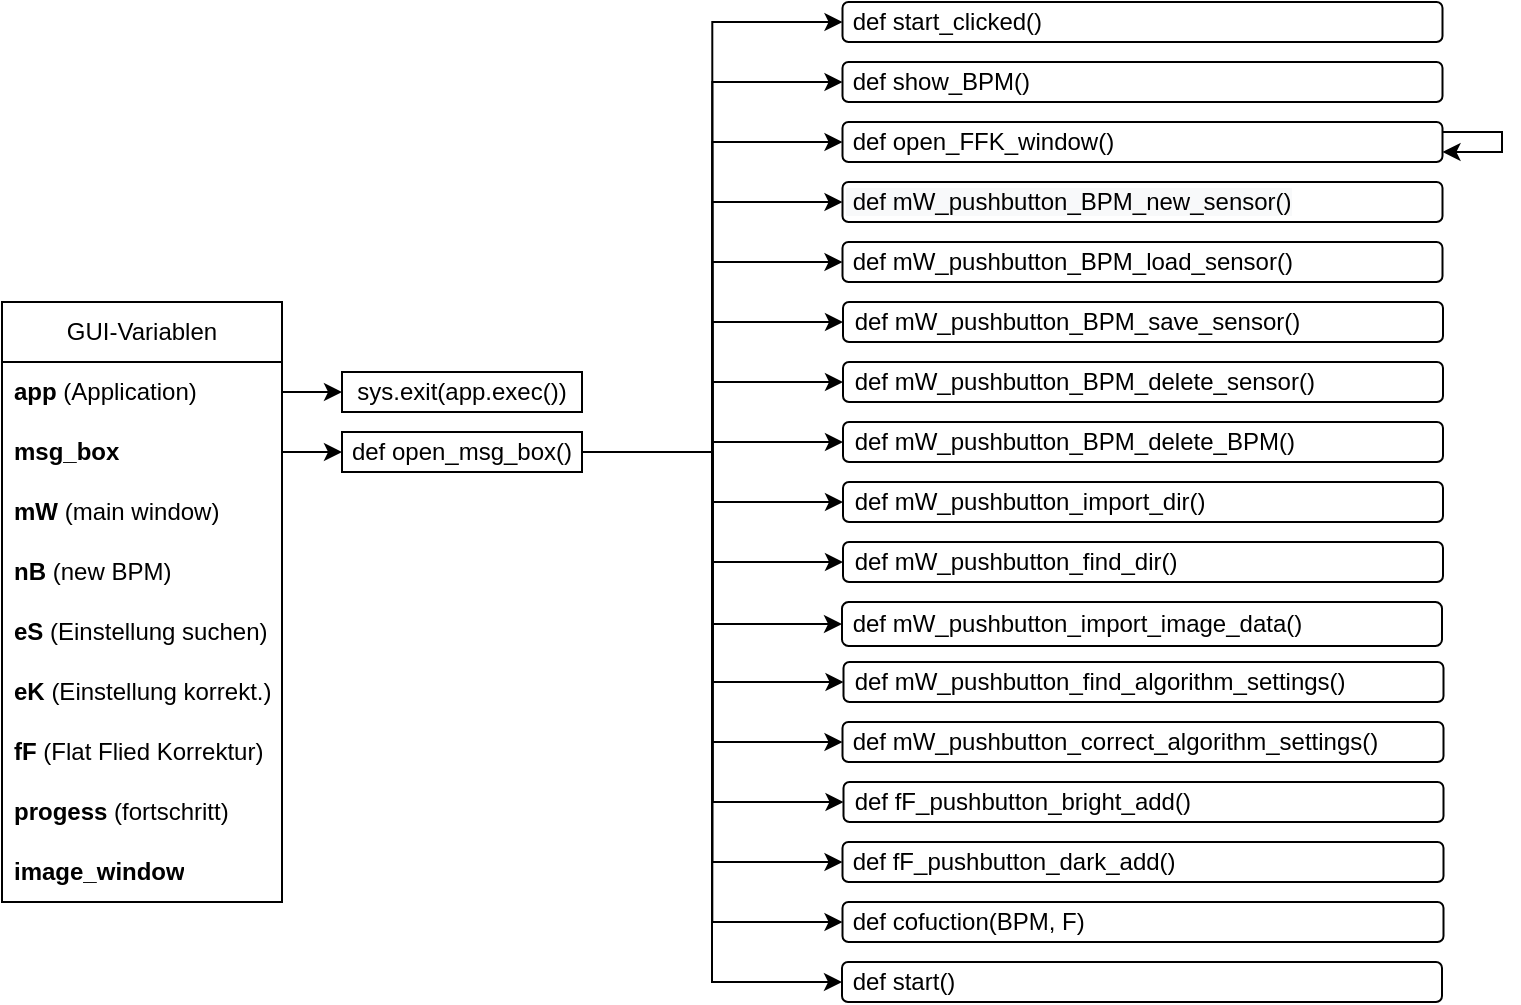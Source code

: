 <mxfile>
    <diagram id="iUIYzV6PCCjG7ji8CW9P" name="Seite-1">
        <mxGraphModel dx="1165" dy="585" grid="1" gridSize="10" guides="1" tooltips="1" connect="1" arrows="1" fold="1" page="1" pageScale="1" pageWidth="3300" pageHeight="4681" math="0" shadow="0">
            <root>
                <mxCell id="0"/>
                <mxCell id="1" parent="0"/>
                <mxCell id="55WiCtzzBeBDgJTwFfC0-2" value="GUI-Variablen" style="swimlane;fontStyle=0;childLayout=stackLayout;horizontal=1;startSize=30;horizontalStack=0;resizeParent=1;resizeParentMax=0;resizeLast=0;collapsible=1;marginBottom=0;whiteSpace=wrap;html=1;" parent="1" vertex="1">
                    <mxGeometry x="150" y="150" width="140" height="300" as="geometry"/>
                </mxCell>
                <mxCell id="55WiCtzzBeBDgJTwFfC0-3" value="&lt;b&gt;app &lt;/b&gt;(Application)" style="text;strokeColor=none;fillColor=none;align=left;verticalAlign=middle;spacingLeft=4;spacingRight=4;overflow=hidden;points=[[0,0.5],[1,0.5]];portConstraint=eastwest;rotatable=0;whiteSpace=wrap;html=1;" parent="55WiCtzzBeBDgJTwFfC0-2" vertex="1">
                    <mxGeometry y="30" width="140" height="30" as="geometry"/>
                </mxCell>
                <mxCell id="55WiCtzzBeBDgJTwFfC0-13" value="msg_box" style="text;strokeColor=none;fillColor=none;align=left;verticalAlign=middle;spacingLeft=4;spacingRight=4;overflow=hidden;points=[[0,0.5],[1,0.5]];portConstraint=eastwest;rotatable=0;whiteSpace=wrap;html=1;fontStyle=1" parent="55WiCtzzBeBDgJTwFfC0-2" vertex="1">
                    <mxGeometry y="60" width="140" height="30" as="geometry"/>
                </mxCell>
                <mxCell id="55WiCtzzBeBDgJTwFfC0-8" value="mW &lt;span style=&quot;font-weight: normal;&quot;&gt;(main window)&lt;/span&gt;" style="text;strokeColor=none;fillColor=none;align=left;verticalAlign=middle;spacingLeft=4;spacingRight=4;overflow=hidden;points=[[0,0.5],[1,0.5]];portConstraint=eastwest;rotatable=0;whiteSpace=wrap;html=1;fontStyle=1" parent="55WiCtzzBeBDgJTwFfC0-2" vertex="1">
                    <mxGeometry y="90" width="140" height="30" as="geometry"/>
                </mxCell>
                <mxCell id="55WiCtzzBeBDgJTwFfC0-7" value="nB &lt;span style=&quot;font-weight: normal;&quot;&gt;(new BPM)&lt;/span&gt;" style="text;strokeColor=none;fillColor=none;align=left;verticalAlign=middle;spacingLeft=4;spacingRight=4;overflow=hidden;points=[[0,0.5],[1,0.5]];portConstraint=eastwest;rotatable=0;whiteSpace=wrap;html=1;fontStyle=1" parent="55WiCtzzBeBDgJTwFfC0-2" vertex="1">
                    <mxGeometry y="120" width="140" height="30" as="geometry"/>
                </mxCell>
                <mxCell id="55WiCtzzBeBDgJTwFfC0-6" value="eS &lt;span style=&quot;font-weight: normal;&quot;&gt;(Einstellung suchen)&lt;/span&gt;" style="text;strokeColor=none;fillColor=none;align=left;verticalAlign=middle;spacingLeft=4;spacingRight=4;overflow=hidden;points=[[0,0.5],[1,0.5]];portConstraint=eastwest;rotatable=0;whiteSpace=wrap;html=1;fontStyle=1" parent="55WiCtzzBeBDgJTwFfC0-2" vertex="1">
                    <mxGeometry y="150" width="140" height="30" as="geometry"/>
                </mxCell>
                <mxCell id="55WiCtzzBeBDgJTwFfC0-4" value="eK &lt;span style=&quot;font-weight: normal;&quot;&gt;(Einstellung korrekt.)&lt;/span&gt;" style="text;strokeColor=none;fillColor=none;align=left;verticalAlign=middle;spacingLeft=4;spacingRight=4;overflow=hidden;points=[[0,0.5],[1,0.5]];portConstraint=eastwest;rotatable=0;whiteSpace=wrap;html=1;fontStyle=1" parent="55WiCtzzBeBDgJTwFfC0-2" vertex="1">
                    <mxGeometry y="180" width="140" height="30" as="geometry"/>
                </mxCell>
                <mxCell id="55WiCtzzBeBDgJTwFfC0-5" value="&lt;b&gt;fF &lt;/b&gt;(Flat Flied Korrektur)" style="text;strokeColor=none;fillColor=none;align=left;verticalAlign=middle;spacingLeft=4;spacingRight=4;overflow=hidden;points=[[0,0.5],[1,0.5]];portConstraint=eastwest;rotatable=0;whiteSpace=wrap;html=1;" parent="55WiCtzzBeBDgJTwFfC0-2" vertex="1">
                    <mxGeometry y="210" width="140" height="30" as="geometry"/>
                </mxCell>
                <mxCell id="55WiCtzzBeBDgJTwFfC0-12" value="&lt;b&gt;progess &lt;/b&gt;(fortschritt)" style="text;strokeColor=none;fillColor=none;align=left;verticalAlign=middle;spacingLeft=4;spacingRight=4;overflow=hidden;points=[[0,0.5],[1,0.5]];portConstraint=eastwest;rotatable=0;whiteSpace=wrap;html=1;" parent="55WiCtzzBeBDgJTwFfC0-2" vertex="1">
                    <mxGeometry y="240" width="140" height="30" as="geometry"/>
                </mxCell>
                <mxCell id="55WiCtzzBeBDgJTwFfC0-11" value="image_window" style="text;strokeColor=none;fillColor=none;align=left;verticalAlign=middle;spacingLeft=4;spacingRight=4;overflow=hidden;points=[[0,0.5],[1,0.5]];portConstraint=eastwest;rotatable=0;whiteSpace=wrap;html=1;fontStyle=1" parent="55WiCtzzBeBDgJTwFfC0-2" vertex="1">
                    <mxGeometry y="270" width="140" height="30" as="geometry"/>
                </mxCell>
                <mxCell id="55WiCtzzBeBDgJTwFfC0-23" value="sys.exit(app.exec())" style="rounded=0;whiteSpace=wrap;html=1;" parent="1" vertex="1">
                    <mxGeometry x="320" y="185" width="120" height="20" as="geometry"/>
                </mxCell>
                <mxCell id="55WiCtzzBeBDgJTwFfC0-24" style="edgeStyle=orthogonalEdgeStyle;rounded=0;orthogonalLoop=1;jettySize=auto;html=1;exitX=1;exitY=0.5;exitDx=0;exitDy=0;entryX=0;entryY=0.5;entryDx=0;entryDy=0;" parent="1" source="55WiCtzzBeBDgJTwFfC0-3" target="55WiCtzzBeBDgJTwFfC0-23" edge="1">
                    <mxGeometry relative="1" as="geometry"/>
                </mxCell>
                <mxCell id="e5w4jrsQhgoyTs_CoVzM-23" style="edgeStyle=orthogonalEdgeStyle;rounded=0;orthogonalLoop=1;jettySize=auto;html=1;exitX=1;exitY=0.5;exitDx=0;exitDy=0;entryX=0;entryY=0.5;entryDx=0;entryDy=0;verticalAlign=middle;targetPerimeterSpacing=6;endSize=6;jumpStyle=none;" parent="1" source="55WiCtzzBeBDgJTwFfC0-25" target="e5w4jrsQhgoyTs_CoVzM-2" edge="1">
                    <mxGeometry relative="1" as="geometry"/>
                </mxCell>
                <mxCell id="e5w4jrsQhgoyTs_CoVzM-25" style="edgeStyle=orthogonalEdgeStyle;rounded=0;orthogonalLoop=1;jettySize=auto;html=1;exitX=1;exitY=0.5;exitDx=0;exitDy=0;entryX=0;entryY=0.5;entryDx=0;entryDy=0;" parent="1" source="55WiCtzzBeBDgJTwFfC0-25" target="e5w4jrsQhgoyTs_CoVzM-3" edge="1">
                    <mxGeometry relative="1" as="geometry"/>
                </mxCell>
                <mxCell id="e5w4jrsQhgoyTs_CoVzM-29" style="edgeStyle=orthogonalEdgeStyle;rounded=0;orthogonalLoop=1;jettySize=auto;html=1;exitX=1;exitY=0.5;exitDx=0;exitDy=0;entryX=0;entryY=0.5;entryDx=0;entryDy=0;" parent="1" source="55WiCtzzBeBDgJTwFfC0-25" target="e5w4jrsQhgoyTs_CoVzM-5" edge="1">
                    <mxGeometry relative="1" as="geometry"/>
                </mxCell>
                <mxCell id="e5w4jrsQhgoyTs_CoVzM-30" style="edgeStyle=orthogonalEdgeStyle;rounded=0;orthogonalLoop=1;jettySize=auto;html=1;exitX=1;exitY=0.5;exitDx=0;exitDy=0;entryX=0;entryY=0.5;entryDx=0;entryDy=0;" parent="1" source="55WiCtzzBeBDgJTwFfC0-25" target="e5w4jrsQhgoyTs_CoVzM-6" edge="1">
                    <mxGeometry relative="1" as="geometry"/>
                </mxCell>
                <mxCell id="e5w4jrsQhgoyTs_CoVzM-31" style="edgeStyle=orthogonalEdgeStyle;rounded=0;orthogonalLoop=1;jettySize=auto;html=1;exitX=1;exitY=0.5;exitDx=0;exitDy=0;entryX=0;entryY=0.5;entryDx=0;entryDy=0;" parent="1" source="55WiCtzzBeBDgJTwFfC0-25" target="e5w4jrsQhgoyTs_CoVzM-7" edge="1">
                    <mxGeometry relative="1" as="geometry"/>
                </mxCell>
                <mxCell id="e5w4jrsQhgoyTs_CoVzM-32" style="edgeStyle=orthogonalEdgeStyle;rounded=0;orthogonalLoop=1;jettySize=auto;html=1;exitX=1;exitY=0.5;exitDx=0;exitDy=0;entryX=0;entryY=0.5;entryDx=0;entryDy=0;" parent="1" source="55WiCtzzBeBDgJTwFfC0-25" target="e5w4jrsQhgoyTs_CoVzM-8" edge="1">
                    <mxGeometry relative="1" as="geometry"/>
                </mxCell>
                <mxCell id="e5w4jrsQhgoyTs_CoVzM-34" style="edgeStyle=orthogonalEdgeStyle;rounded=0;orthogonalLoop=1;jettySize=auto;html=1;exitX=1;exitY=0.5;exitDx=0;exitDy=0;entryX=0;entryY=0.5;entryDx=0;entryDy=0;" parent="1" source="55WiCtzzBeBDgJTwFfC0-25" target="e5w4jrsQhgoyTs_CoVzM-11" edge="1">
                    <mxGeometry relative="1" as="geometry"/>
                </mxCell>
                <mxCell id="e5w4jrsQhgoyTs_CoVzM-35" style="edgeStyle=orthogonalEdgeStyle;rounded=0;orthogonalLoop=1;jettySize=auto;html=1;exitX=1;exitY=0.5;exitDx=0;exitDy=0;entryX=0;entryY=0.5;entryDx=0;entryDy=0;" parent="1" source="55WiCtzzBeBDgJTwFfC0-25" target="e5w4jrsQhgoyTs_CoVzM-12" edge="1">
                    <mxGeometry relative="1" as="geometry"/>
                </mxCell>
                <mxCell id="e5w4jrsQhgoyTs_CoVzM-36" style="edgeStyle=orthogonalEdgeStyle;rounded=0;orthogonalLoop=1;jettySize=auto;html=1;exitX=1;exitY=0.5;exitDx=0;exitDy=0;entryX=0;entryY=0.5;entryDx=0;entryDy=0;" parent="1" source="55WiCtzzBeBDgJTwFfC0-25" target="e5w4jrsQhgoyTs_CoVzM-13" edge="1">
                    <mxGeometry relative="1" as="geometry"/>
                </mxCell>
                <mxCell id="e5w4jrsQhgoyTs_CoVzM-39" style="edgeStyle=orthogonalEdgeStyle;rounded=0;orthogonalLoop=1;jettySize=auto;html=1;exitX=1;exitY=0.5;exitDx=0;exitDy=0;entryX=0;entryY=0.5;entryDx=0;entryDy=0;" parent="1" source="55WiCtzzBeBDgJTwFfC0-25" target="e5w4jrsQhgoyTs_CoVzM-14" edge="1">
                    <mxGeometry relative="1" as="geometry"/>
                </mxCell>
                <mxCell id="e5w4jrsQhgoyTs_CoVzM-40" style="edgeStyle=orthogonalEdgeStyle;rounded=0;orthogonalLoop=1;jettySize=auto;html=1;exitX=1;exitY=0.5;exitDx=0;exitDy=0;entryX=0;entryY=0.5;entryDx=0;entryDy=0;" parent="1" source="55WiCtzzBeBDgJTwFfC0-25" target="e5w4jrsQhgoyTs_CoVzM-15" edge="1">
                    <mxGeometry relative="1" as="geometry"/>
                </mxCell>
                <mxCell id="e5w4jrsQhgoyTs_CoVzM-41" style="edgeStyle=orthogonalEdgeStyle;rounded=0;orthogonalLoop=1;jettySize=auto;html=1;exitX=1;exitY=0.5;exitDx=0;exitDy=0;entryX=0;entryY=0.5;entryDx=0;entryDy=0;" parent="1" source="55WiCtzzBeBDgJTwFfC0-25" target="e5w4jrsQhgoyTs_CoVzM-16" edge="1">
                    <mxGeometry relative="1" as="geometry"/>
                </mxCell>
                <mxCell id="e5w4jrsQhgoyTs_CoVzM-42" style="edgeStyle=orthogonalEdgeStyle;rounded=0;orthogonalLoop=1;jettySize=auto;html=1;exitX=1;exitY=0.5;exitDx=0;exitDy=0;entryX=0;entryY=0.5;entryDx=0;entryDy=0;" parent="1" source="55WiCtzzBeBDgJTwFfC0-25" target="e5w4jrsQhgoyTs_CoVzM-17" edge="1">
                    <mxGeometry relative="1" as="geometry"/>
                </mxCell>
                <mxCell id="e5w4jrsQhgoyTs_CoVzM-43" style="edgeStyle=orthogonalEdgeStyle;rounded=0;orthogonalLoop=1;jettySize=auto;html=1;exitX=1;exitY=0.5;exitDx=0;exitDy=0;entryX=0;entryY=0.5;entryDx=0;entryDy=0;" parent="1" source="55WiCtzzBeBDgJTwFfC0-25" target="e5w4jrsQhgoyTs_CoVzM-18" edge="1">
                    <mxGeometry relative="1" as="geometry"/>
                </mxCell>
                <mxCell id="e5w4jrsQhgoyTs_CoVzM-44" style="edgeStyle=orthogonalEdgeStyle;rounded=0;orthogonalLoop=1;jettySize=auto;html=1;exitX=1;exitY=0.5;exitDx=0;exitDy=0;entryX=0;entryY=0.5;entryDx=0;entryDy=0;" parent="1" source="55WiCtzzBeBDgJTwFfC0-25" target="e5w4jrsQhgoyTs_CoVzM-20" edge="1">
                    <mxGeometry relative="1" as="geometry"/>
                </mxCell>
                <mxCell id="e5w4jrsQhgoyTs_CoVzM-45" style="edgeStyle=orthogonalEdgeStyle;rounded=0;orthogonalLoop=1;jettySize=auto;html=1;exitX=1;exitY=0.5;exitDx=0;exitDy=0;entryX=0;entryY=0.5;entryDx=0;entryDy=0;" parent="1" source="55WiCtzzBeBDgJTwFfC0-25" target="e5w4jrsQhgoyTs_CoVzM-21" edge="1">
                    <mxGeometry relative="1" as="geometry"/>
                </mxCell>
                <mxCell id="e5w4jrsQhgoyTs_CoVzM-46" style="edgeStyle=orthogonalEdgeStyle;rounded=0;orthogonalLoop=1;jettySize=auto;html=1;exitX=1;exitY=0.5;exitDx=0;exitDy=0;entryX=0;entryY=0.5;entryDx=0;entryDy=0;" parent="1" source="55WiCtzzBeBDgJTwFfC0-25" target="e5w4jrsQhgoyTs_CoVzM-33" edge="1">
                    <mxGeometry relative="1" as="geometry"/>
                </mxCell>
                <mxCell id="55WiCtzzBeBDgJTwFfC0-25" value="def open_msg_box()" style="rounded=0;whiteSpace=wrap;html=1;" parent="1" vertex="1">
                    <mxGeometry x="320" y="215" width="120" height="20" as="geometry"/>
                </mxCell>
                <mxCell id="55WiCtzzBeBDgJTwFfC0-28" style="edgeStyle=orthogonalEdgeStyle;rounded=0;orthogonalLoop=1;jettySize=auto;html=1;exitX=1;exitY=0.5;exitDx=0;exitDy=0;entryX=0;entryY=0.5;entryDx=0;entryDy=0;" parent="1" source="55WiCtzzBeBDgJTwFfC0-13" target="55WiCtzzBeBDgJTwFfC0-25" edge="1">
                    <mxGeometry relative="1" as="geometry"/>
                </mxCell>
                <mxCell id="e5w4jrsQhgoyTs_CoVzM-2" value="&lt;span style=&quot;&quot;&gt;&amp;nbsp;def start_clicked()&lt;/span&gt;" style="rounded=1;whiteSpace=wrap;html=1;align=left;" parent="1" vertex="1">
                    <mxGeometry x="570.25" width="300" height="20" as="geometry"/>
                </mxCell>
                <mxCell id="e5w4jrsQhgoyTs_CoVzM-3" value="&lt;span style=&quot;&quot;&gt;&amp;nbsp;def show_BPM()&lt;/span&gt;" style="rounded=1;whiteSpace=wrap;html=1;align=left;" parent="1" vertex="1">
                    <mxGeometry x="570.25" y="30" width="300" height="20" as="geometry"/>
                </mxCell>
                <mxCell id="e5w4jrsQhgoyTs_CoVzM-5" value="&lt;span style=&quot;&quot;&gt;&amp;nbsp;def open_FFK_window()&lt;/span&gt;" style="rounded=1;whiteSpace=wrap;html=1;align=left;" parent="1" vertex="1">
                    <mxGeometry x="570.25" y="60" width="300" height="20" as="geometry"/>
                </mxCell>
                <mxCell id="e5w4jrsQhgoyTs_CoVzM-6" value="&lt;span style=&quot;color: rgb(0, 0, 0); font-family: Helvetica; font-size: 12px; font-style: normal; font-variant-ligatures: normal; font-variant-caps: normal; font-weight: 400; letter-spacing: normal; orphans: 2; text-indent: 0px; text-transform: none; widows: 2; word-spacing: 0px; -webkit-text-stroke-width: 0px; background-color: rgb(248, 249, 250); text-decoration-thickness: initial; text-decoration-style: initial; text-decoration-color: initial;&quot;&gt;&amp;nbsp;def mW_pushbutton_BPM_new_sensor()&lt;/span&gt;&lt;br style=&quot;color: rgb(0, 0, 0); font-family: Helvetica; font-size: 12px; font-style: normal; font-variant-ligatures: normal; font-variant-caps: normal; font-weight: 400; letter-spacing: normal; orphans: 2; text-indent: 0px; text-transform: none; widows: 2; word-spacing: 0px; -webkit-text-stroke-width: 0px; background-color: rgb(248, 249, 250); text-decoration-thickness: initial; text-decoration-style: initial; text-decoration-color: initial;&quot;&gt;&lt;div style=&quot;color: rgb(0, 0, 0); font-family: Helvetica; font-size: 12px; font-style: normal; font-variant-ligatures: normal; font-variant-caps: normal; font-weight: 400; letter-spacing: normal; orphans: 2; text-indent: 0px; text-transform: none; widows: 2; word-spacing: 0px; -webkit-text-stroke-width: 0px; background-color: rgb(248, 249, 250); text-decoration-thickness: initial; text-decoration-style: initial; text-decoration-color: initial;&quot;&gt;&lt;/div&gt;" style="rounded=1;whiteSpace=wrap;html=1;align=left;" parent="1" vertex="1">
                    <mxGeometry x="570.25" y="90" width="300" height="20" as="geometry"/>
                </mxCell>
                <mxCell id="e5w4jrsQhgoyTs_CoVzM-7" value="&lt;div style=&quot;&quot;&gt;&lt;span style=&quot;background-color: initial;&quot;&gt;&amp;nbsp;def mW_pushbutton_BPM_load_sensor()&lt;/span&gt;&lt;/div&gt;&lt;div style=&quot;&quot;&gt;&lt;/div&gt;" style="rounded=1;whiteSpace=wrap;html=1;align=left;" parent="1" vertex="1">
                    <mxGeometry x="570.25" y="120" width="300" height="20" as="geometry"/>
                </mxCell>
                <mxCell id="e5w4jrsQhgoyTs_CoVzM-8" value="&lt;div style=&quot;&quot;&gt;&amp;nbsp;def mW_pushbutton_BPM_save_sensor()&lt;/div&gt;" style="rounded=1;whiteSpace=wrap;html=1;align=left;" parent="1" vertex="1">
                    <mxGeometry x="570.5" y="150" width="300" height="20" as="geometry"/>
                </mxCell>
                <mxCell id="e5w4jrsQhgoyTs_CoVzM-11" value="&lt;div style=&quot;&quot;&gt;&amp;nbsp;def mW_pushbutton_BPM_delete_sensor()&lt;/div&gt;" style="rounded=1;whiteSpace=wrap;html=1;align=left;" parent="1" vertex="1">
                    <mxGeometry x="570.5" y="180" width="300" height="20" as="geometry"/>
                </mxCell>
                <mxCell id="e5w4jrsQhgoyTs_CoVzM-12" value="&lt;div style=&quot;&quot;&gt;&amp;nbsp;def mW_pushbutton_BPM_delete_BPM()&lt;/div&gt;" style="rounded=1;whiteSpace=wrap;html=1;align=left;" parent="1" vertex="1">
                    <mxGeometry x="570.5" y="210" width="300" height="20" as="geometry"/>
                </mxCell>
                <mxCell id="e5w4jrsQhgoyTs_CoVzM-13" value="&lt;div style=&quot;&quot;&gt;&amp;nbsp;def mW_pushbutton_import_dir()&lt;/div&gt;" style="rounded=1;whiteSpace=wrap;html=1;align=left;" parent="1" vertex="1">
                    <mxGeometry x="570.5" y="240" width="300" height="20" as="geometry"/>
                </mxCell>
                <mxCell id="e5w4jrsQhgoyTs_CoVzM-14" value="&lt;div style=&quot;&quot;&gt;&amp;nbsp;def mW_pushbutton_find_dir()&lt;/div&gt;" style="rounded=1;whiteSpace=wrap;html=1;align=left;" parent="1" vertex="1">
                    <mxGeometry x="570.5" y="270" width="300" height="20" as="geometry"/>
                </mxCell>
                <mxCell id="e5w4jrsQhgoyTs_CoVzM-15" value="&lt;span style=&quot;background-color: initial;&quot;&gt;&amp;nbsp;def mW_pushbutton_import_image_data()&lt;/span&gt;" style="rounded=1;whiteSpace=wrap;html=1;align=left;" parent="1" vertex="1">
                    <mxGeometry x="570" y="300" width="300" height="22" as="geometry"/>
                </mxCell>
                <mxCell id="e5w4jrsQhgoyTs_CoVzM-16" value="&lt;br&gt;&lt;div style=&quot;&quot;&gt;&amp;nbsp;def mW_pushbutton_find_algorithm_settings()&lt;br&gt;&lt;/div&gt;&lt;div style=&quot;&quot;&gt;&lt;div&gt;&lt;br&gt;&lt;/div&gt;&lt;/div&gt;" style="rounded=1;whiteSpace=wrap;html=1;align=left;" parent="1" vertex="1">
                    <mxGeometry x="570.75" y="330" width="300" height="20" as="geometry"/>
                </mxCell>
                <mxCell id="e5w4jrsQhgoyTs_CoVzM-17" value="&lt;div style=&quot;&quot;&gt;&lt;span style=&quot;background-color: initial;&quot;&gt;&amp;nbsp;def mW_pushbutton_correct_algorithm_settings()&lt;/span&gt;&lt;/div&gt;" style="rounded=1;whiteSpace=wrap;html=1;align=left;" parent="1" vertex="1">
                    <mxGeometry x="570.25" y="360" width="300.5" height="20" as="geometry"/>
                </mxCell>
                <mxCell id="e5w4jrsQhgoyTs_CoVzM-18" value="&lt;div style=&quot;&quot;&gt;&lt;span style=&quot;background-color: initial;&quot;&gt;&amp;nbsp;def fF_pushbutton_bright_add()&lt;/span&gt;&lt;/div&gt;" style="rounded=1;whiteSpace=wrap;html=1;align=left;" parent="1" vertex="1">
                    <mxGeometry x="570.75" y="390" width="300" height="20" as="geometry"/>
                </mxCell>
                <mxCell id="e5w4jrsQhgoyTs_CoVzM-20" value="&lt;div style=&quot;&quot;&gt;&amp;nbsp;def fF_pushbutton_dark_add()&lt;/div&gt;" style="rounded=1;whiteSpace=wrap;html=1;align=left;" parent="1" vertex="1">
                    <mxGeometry x="570.25" y="420" width="300.5" height="20" as="geometry"/>
                </mxCell>
                <mxCell id="e5w4jrsQhgoyTs_CoVzM-21" value="&lt;span style=&quot;&quot;&gt;&amp;nbsp;def cofuction(BPM, F)&lt;/span&gt;" style="rounded=1;whiteSpace=wrap;html=1;align=left;" parent="1" vertex="1">
                    <mxGeometry x="570.25" y="450" width="300.5" height="20" as="geometry"/>
                </mxCell>
                <mxCell id="e5w4jrsQhgoyTs_CoVzM-33" value="&amp;nbsp;def start()" style="rounded=1;whiteSpace=wrap;html=1;align=left;" parent="1" vertex="1">
                    <mxGeometry x="570" y="480" width="300" height="20" as="geometry"/>
                </mxCell>
                <mxCell id="e5w4jrsQhgoyTs_CoVzM-52" value="" style="endArrow=classic;html=1;rounded=0;exitX=1;exitY=0.25;exitDx=0;exitDy=0;entryX=1;entryY=0.75;entryDx=0;entryDy=0;" parent="1" source="e5w4jrsQhgoyTs_CoVzM-5" target="e5w4jrsQhgoyTs_CoVzM-5" edge="1">
                    <mxGeometry width="50" height="50" relative="1" as="geometry">
                        <mxPoint x="820" y="140" as="sourcePoint"/>
                        <mxPoint x="940" y="120" as="targetPoint"/>
                        <Array as="points">
                            <mxPoint x="900" y="65"/>
                            <mxPoint x="900" y="75"/>
                        </Array>
                    </mxGeometry>
                </mxCell>
            </root>
        </mxGraphModel>
    </diagram>
</mxfile>